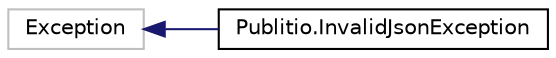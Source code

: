 digraph "Graphical Class Hierarchy"
{
  edge [fontname="Helvetica",fontsize="10",labelfontname="Helvetica",labelfontsize="10"];
  node [fontname="Helvetica",fontsize="10",shape=record];
  rankdir="LR";
  Node1 [label="Exception",height=0.2,width=0.4,color="grey75", fillcolor="white", style="filled"];
  Node1 -> Node0 [dir="back",color="midnightblue",fontsize="10",style="solid",fontname="Helvetica"];
  Node0 [label="Publitio.InvalidJsonException",height=0.2,width=0.4,color="black", fillcolor="white", style="filled",URL="$classPublitio_1_1InvalidJsonException.html",tooltip="This exception gets thrown when the server responds with invalid JSON. This might be due to an intern..."];
}
